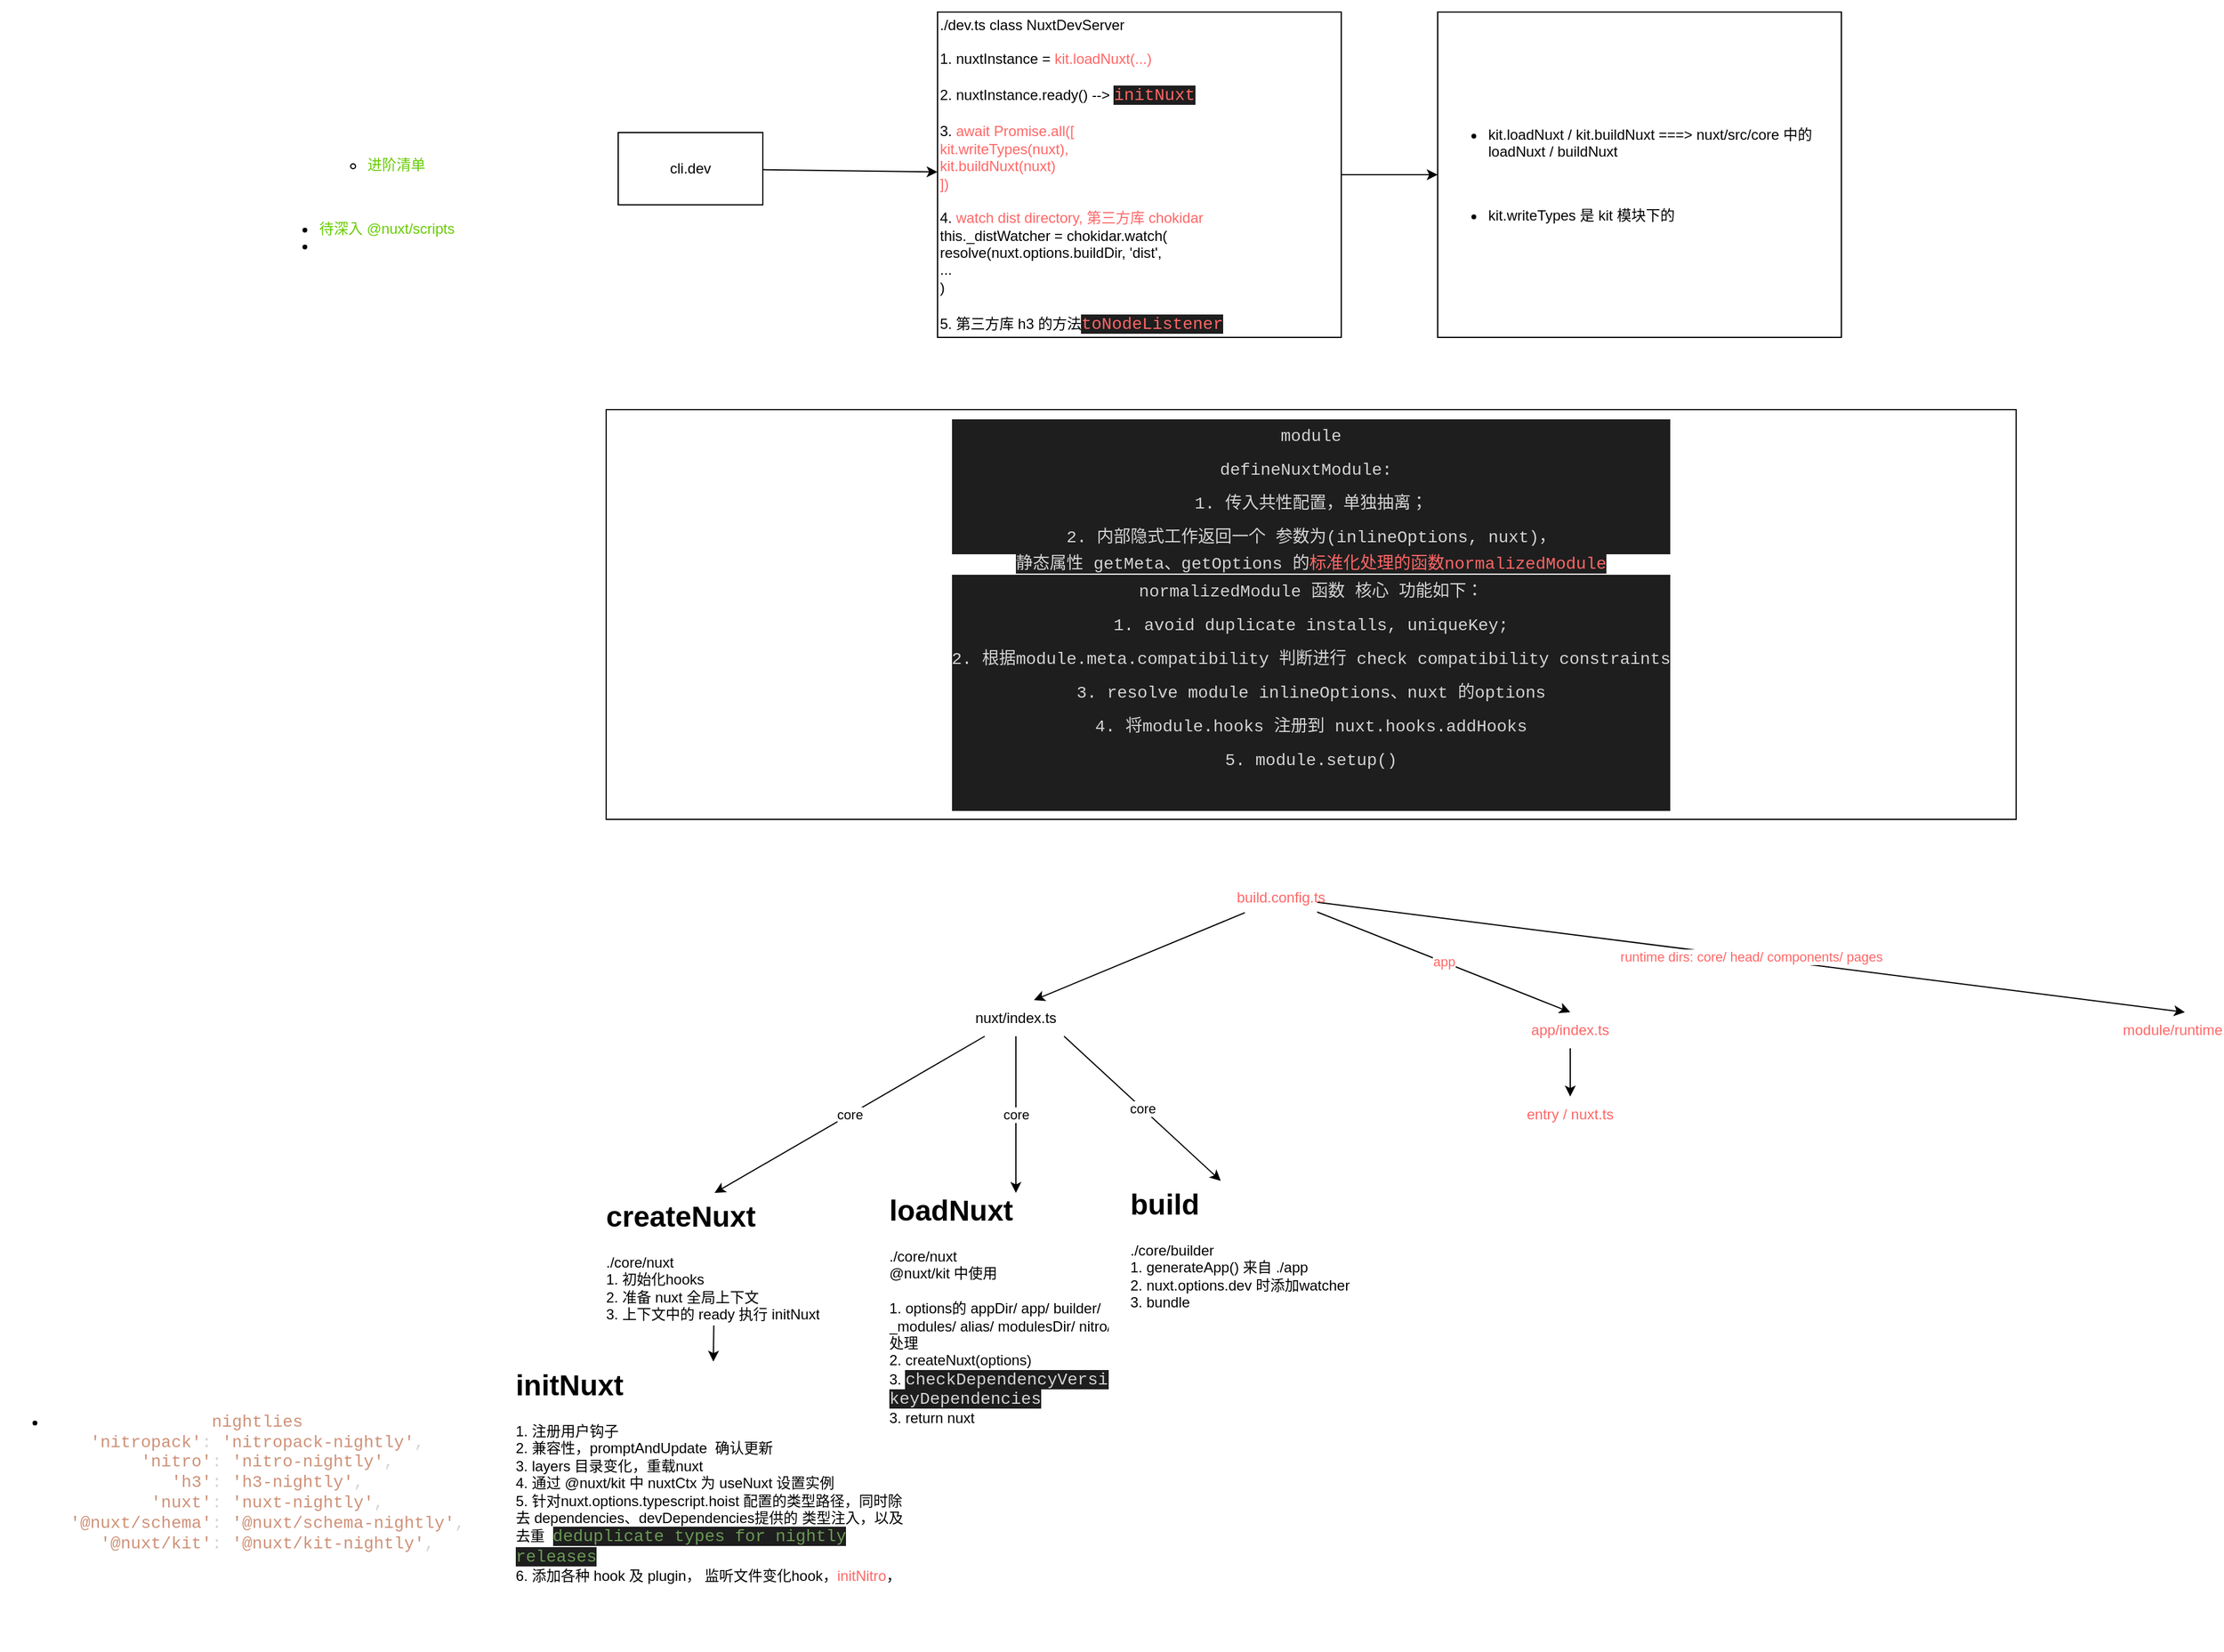 <mxfile>
    <diagram id="Mvq47Znp77yn4hpHZeEB" name="Page-1">
        <mxGraphModel dx="1620" dy="1503" grid="1" gridSize="10" guides="1" tooltips="1" connect="1" arrows="1" fold="1" page="1" pageScale="1" pageWidth="850" pageHeight="1100" math="0" shadow="0">
            <root>
                <mxCell id="0"/>
                <mxCell id="1" parent="0"/>
                <mxCell id="4" value="core" style="edgeStyle=none;html=1;" parent="1" source="3" edge="1">
                    <mxGeometry relative="1" as="geometry">
                        <mxPoint x="100" y="110" as="targetPoint"/>
                    </mxGeometry>
                </mxCell>
                <mxCell id="14" value="core" style="edgeStyle=none;html=1;" parent="1" source="3" edge="1">
                    <mxGeometry relative="1" as="geometry">
                        <mxPoint x="350" y="110" as="targetPoint"/>
                        <Array as="points">
                            <mxPoint x="350" y="40"/>
                        </Array>
                    </mxGeometry>
                </mxCell>
                <mxCell id="3" value="nuxt/index.ts" style="text;html=1;strokeColor=none;fillColor=none;align=center;verticalAlign=middle;whiteSpace=wrap;rounded=0;" parent="1" vertex="1">
                    <mxGeometry x="320" y="-50" width="60" height="30" as="geometry"/>
                </mxCell>
                <mxCell id="7" value="" style="edgeStyle=none;html=1;" parent="1" source="5" target="6" edge="1">
                    <mxGeometry relative="1" as="geometry"/>
                </mxCell>
                <mxCell id="5" value="&lt;h1&gt;createNuxt&lt;/h1&gt;&lt;div&gt;./core/nuxt&lt;/div&gt;&lt;div&gt;1. 初始化hooks&lt;/div&gt;&lt;div&gt;2. 准备 nuxt 全局上下文&lt;/div&gt;&lt;div&gt;3. 上下文中的 ready 执行 initNuxt&lt;/div&gt;" style="text;html=1;strokeColor=none;fillColor=none;spacing=5;spacingTop=-20;whiteSpace=wrap;overflow=hidden;rounded=0;" parent="1" vertex="1">
                    <mxGeometry x="5" y="110" width="190" height="110" as="geometry"/>
                </mxCell>
                <mxCell id="6" value="&lt;h1&gt;&lt;span style=&quot;background-color: initial;&quot;&gt;initNuxt&lt;/span&gt;&lt;/h1&gt;&lt;div&gt;&lt;span style=&quot;background-color: initial;&quot;&gt;1. 注册用户钩子&lt;/span&gt;&lt;/div&gt;&lt;div&gt;&lt;span style=&quot;background-color: initial;&quot;&gt;2. 兼容性，promptAndUpdate&amp;nbsp; 确认更新&lt;/span&gt;&lt;/div&gt;&lt;div&gt;3. layers 目录变化，重载nuxt&lt;/div&gt;&lt;div&gt;4. 通过 @nuxt/kit 中 nuxtCtx 为 useNuxt 设置实例&lt;/div&gt;&lt;div&gt;5. 针对nuxt.options.typescript.hoist 配置的类型路径，同时除去 dependencies、devDependencies提供的 类型注入，以及 去重&amp;nbsp;&amp;nbsp;&lt;span style=&quot;color: rgb(106, 153, 85); background-color: rgb(30, 30, 30); font-family: Gabriala, Consolas, &amp;quot;Courier New&amp;quot;, monospace; font-size: 14px;&quot;&gt;deduplicate types for nightly releases&lt;/span&gt;&lt;span style=&quot;background-color: initial;&quot;&gt;&amp;nbsp;&lt;/span&gt;&lt;br&gt;&lt;/div&gt;&lt;div&gt;6. 添加各种 hook 及 plugin， 监听文件变化hook，&lt;font color=&quot;#ff6666&quot;&gt;initNitro&lt;/font&gt;，&lt;/div&gt;&lt;div&gt;&lt;br&gt;&lt;/div&gt;&lt;div&gt;&lt;br&gt;&lt;/div&gt;" style="text;html=1;strokeColor=none;fillColor=none;spacing=5;spacingTop=-20;whiteSpace=wrap;overflow=hidden;rounded=0;" parent="1" vertex="1">
                    <mxGeometry x="-70" y="250" width="335" height="240" as="geometry"/>
                </mxCell>
                <mxCell id="13" value="&lt;ul style=&quot;font-size: 12px; font-weight: 400; text-align: left;&quot;&gt;&lt;li&gt;&lt;div style=&quot;color: rgb(212, 212, 212); font-family: Gabriala, Consolas, &amp;quot;Courier New&amp;quot;, monospace; font-size: 14px; text-align: center;&quot;&gt;&lt;span style=&quot;color: rgb(206, 145, 120);&quot;&gt;nightlies&lt;/span&gt;&lt;/div&gt;&lt;div style=&quot;color: rgb(212, 212, 212); font-family: Gabriala, Consolas, &amp;quot;Courier New&amp;quot;, monospace; font-size: 14px; text-align: center;&quot;&gt;&lt;span style=&quot;color: rgb(206, 145, 120);&quot;&gt;'nitropack'&lt;/span&gt;:&amp;nbsp;&lt;span style=&quot;color: rgb(206, 145, 120);&quot;&gt;'nitropack-nightly'&lt;/span&gt;,&lt;/div&gt;&lt;div style=&quot;color: rgb(212, 212, 212); font-family: Gabriala, Consolas, &amp;quot;Courier New&amp;quot;, monospace; font-size: 14px; text-align: center;&quot;&gt;&amp;nbsp;&amp;nbsp;&lt;span style=&quot;color: rgb(206, 145, 120);&quot;&gt;'nitro'&lt;/span&gt;:&amp;nbsp;&lt;span style=&quot;color: rgb(206, 145, 120);&quot;&gt;'nitro-nightly'&lt;/span&gt;,&lt;/div&gt;&lt;div style=&quot;color: rgb(212, 212, 212); font-family: Gabriala, Consolas, &amp;quot;Courier New&amp;quot;, monospace; font-size: 14px; text-align: center;&quot;&gt;&amp;nbsp;&amp;nbsp;&lt;span style=&quot;color: rgb(206, 145, 120);&quot;&gt;'h3'&lt;/span&gt;:&amp;nbsp;&lt;span style=&quot;color: rgb(206, 145, 120);&quot;&gt;'h3-nightly'&lt;/span&gt;,&lt;/div&gt;&lt;div style=&quot;color: rgb(212, 212, 212); font-family: Gabriala, Consolas, &amp;quot;Courier New&amp;quot;, monospace; font-size: 14px; text-align: center;&quot;&gt;&amp;nbsp;&amp;nbsp;&lt;span style=&quot;color: rgb(206, 145, 120);&quot;&gt;'nuxt'&lt;/span&gt;:&amp;nbsp;&lt;span style=&quot;color: rgb(206, 145, 120);&quot;&gt;'nuxt-nightly'&lt;/span&gt;,&lt;/div&gt;&lt;div style=&quot;color: rgb(212, 212, 212); font-family: Gabriala, Consolas, &amp;quot;Courier New&amp;quot;, monospace; font-size: 14px; text-align: center;&quot;&gt;&amp;nbsp;&amp;nbsp;&lt;span style=&quot;color: rgb(206, 145, 120);&quot;&gt;'@nuxt/schema'&lt;/span&gt;:&amp;nbsp;&lt;span style=&quot;color: rgb(206, 145, 120);&quot;&gt;'@nuxt/schema-nightly'&lt;/span&gt;,&lt;/div&gt;&lt;div style=&quot;color: rgb(212, 212, 212); font-family: Gabriala, Consolas, &amp;quot;Courier New&amp;quot;, monospace; font-size: 14px; text-align: center;&quot;&gt;&amp;nbsp;&amp;nbsp;&lt;span style=&quot;color: rgb(206, 145, 120);&quot;&gt;'@nuxt/kit'&lt;/span&gt;:&amp;nbsp;&lt;span style=&quot;color: rgb(206, 145, 120);&quot;&gt;'@nuxt/kit-nightly'&lt;/span&gt;,&lt;/div&gt;&lt;/li&gt;&lt;/ul&gt;" style="text;strokeColor=none;fillColor=none;html=1;fontSize=24;fontStyle=1;verticalAlign=middle;align=center;" parent="1" vertex="1">
                    <mxGeometry x="-490" y="280" width="380" height="140" as="geometry"/>
                </mxCell>
                <mxCell id="20" value="f" style="endArrow=classic;html=1;" parent="1" edge="1">
                    <mxGeometry relative="1" as="geometry">
                        <mxPoint x="390" y="-20" as="sourcePoint"/>
                        <mxPoint x="520" y="100" as="targetPoint"/>
                        <Array as="points"/>
                    </mxGeometry>
                </mxCell>
                <mxCell id="21" value="core" style="edgeLabel;resizable=0;html=1;align=center;verticalAlign=middle;" parent="20" connectable="0" vertex="1">
                    <mxGeometry relative="1" as="geometry"/>
                </mxCell>
                <mxCell id="22" value="&lt;h1&gt;loadNuxt&lt;/h1&gt;&lt;div&gt;./core/nuxt&lt;/div&gt;&lt;div&gt;@nuxt/kit 中使用&lt;/div&gt;&lt;div&gt;&lt;br&gt;&lt;/div&gt;&lt;div&gt;1. options的 appDir/ app/ builder/ _modules/ alias/ modulesDir/ nitro/ 的处理&lt;/div&gt;&lt;div&gt;2. createNuxt(options)&lt;/div&gt;&lt;div&gt;3.&amp;nbsp;&lt;span style=&quot;background-color: rgb(30, 30, 30); color: rgb(212, 212, 212); font-family: Gabriala, Consolas, &amp;quot;Courier New&amp;quot;, monospace; font-size: 14px;&quot;&gt;checkDependencyVersion,&lt;/span&gt;&lt;/div&gt;&lt;div&gt;&lt;span style=&quot;background-color: rgb(30, 30, 30); color: rgb(212, 212, 212); font-family: Gabriala, Consolas, &amp;quot;Courier New&amp;quot;, monospace; font-size: 14px;&quot;&gt;keyDependencies&lt;/span&gt;&lt;/div&gt;&lt;div&gt;3. return nuxt&lt;/div&gt;" style="text;html=1;strokeColor=none;fillColor=none;spacing=5;spacingTop=-20;whiteSpace=wrap;overflow=hidden;rounded=0;" parent="1" vertex="1">
                    <mxGeometry x="240" y="105" width="190" height="205" as="geometry"/>
                </mxCell>
                <mxCell id="23" value="&lt;h1&gt;build&lt;/h1&gt;&lt;div&gt;./core/builder&lt;/div&gt;&lt;div&gt;1. generateApp() 来自 ./app&lt;/div&gt;&lt;div&gt;2. nuxt.options.dev 时添加watcher&lt;/div&gt;&lt;div&gt;3. bundle&lt;/div&gt;" style="text;html=1;strokeColor=none;fillColor=none;spacing=5;spacingTop=-20;whiteSpace=wrap;overflow=hidden;rounded=0;" parent="1" vertex="1">
                    <mxGeometry x="440" y="100" width="220" height="120" as="geometry"/>
                </mxCell>
                <mxCell id="25" style="edgeStyle=none;html=1;entryX=0.75;entryY=0;entryDx=0;entryDy=0;fontColor=#FF6666;" parent="1" source="24" target="3" edge="1">
                    <mxGeometry relative="1" as="geometry"/>
                </mxCell>
                <mxCell id="26" value="app" style="edgeStyle=none;html=1;fontColor=#FF6666;" parent="1" source="24" edge="1">
                    <mxGeometry relative="1" as="geometry">
                        <mxPoint x="810" y="-40" as="targetPoint"/>
                    </mxGeometry>
                </mxCell>
                <mxCell id="27" value="runtime dirs: core/ head/ components/ pages" style="edgeStyle=none;html=1;fontColor=#FF6666;" parent="1" source="24" edge="1">
                    <mxGeometry relative="1" as="geometry">
                        <mxPoint x="1320" y="-40" as="targetPoint"/>
                    </mxGeometry>
                </mxCell>
                <mxCell id="24" value="build.config.ts" style="text;html=1;strokeColor=none;fillColor=none;align=center;verticalAlign=middle;whiteSpace=wrap;rounded=0;fontColor=#FF6666;" parent="1" vertex="1">
                    <mxGeometry x="540" y="-150" width="60" height="30" as="geometry"/>
                </mxCell>
                <mxCell id="32" value="" style="edgeStyle=none;html=1;fontColor=#FF6666;" parent="1" source="28" target="31" edge="1">
                    <mxGeometry relative="1" as="geometry"/>
                </mxCell>
                <mxCell id="28" value="app/index.ts" style="text;html=1;strokeColor=none;fillColor=none;align=center;verticalAlign=middle;whiteSpace=wrap;rounded=0;fontColor=#FF6666;" parent="1" vertex="1">
                    <mxGeometry x="780" y="-40" width="60" height="30" as="geometry"/>
                </mxCell>
                <mxCell id="30" value="module/runtime" style="text;html=1;strokeColor=none;fillColor=none;align=center;verticalAlign=middle;whiteSpace=wrap;rounded=0;fontColor=#FF6666;" parent="1" vertex="1">
                    <mxGeometry x="1280" y="-40" width="60" height="30" as="geometry"/>
                </mxCell>
                <mxCell id="31" value="entry / nuxt.ts" style="text;html=1;strokeColor=none;fillColor=none;align=center;verticalAlign=middle;whiteSpace=wrap;rounded=0;fontColor=#FF6666;" parent="1" vertex="1">
                    <mxGeometry x="680" y="30" width="260" height="30" as="geometry"/>
                </mxCell>
                <mxCell id="35" value="" style="edgeStyle=none;html=1;" parent="1" source="33" target="34" edge="1">
                    <mxGeometry relative="1" as="geometry"/>
                </mxCell>
                <mxCell id="33" value="cli.dev" style="rounded=0;whiteSpace=wrap;html=1;" parent="1" vertex="1">
                    <mxGeometry x="20" y="-770" width="120" height="60" as="geometry"/>
                </mxCell>
                <mxCell id="40" value="" style="edgeStyle=none;html=1;fontColor=#FF6666;" parent="1" source="34" target="39" edge="1">
                    <mxGeometry relative="1" as="geometry"/>
                </mxCell>
                <mxCell id="34" value="&lt;span style=&quot;background-color: initial;&quot;&gt;./dev.ts class NuxtDevServer&lt;/span&gt;&lt;br&gt;&lt;br&gt;&lt;span style=&quot;background-color: initial;&quot;&gt;1. nuxtInstance = &lt;font color=&quot;#ff6666&quot;&gt;kit.loadNuxt(...)&lt;/font&gt;&lt;/span&gt;&lt;br&gt;&lt;br&gt;&lt;span style=&quot;background-color: initial;&quot;&gt;2. nuxtInstance.ready() --&amp;gt;&amp;nbsp;&lt;/span&gt;&lt;span style=&quot;background-color: rgb(30, 30, 30); font-family: Gabriala, Consolas, &amp;quot;Courier New&amp;quot;, monospace; font-size: 14px;&quot;&gt;&lt;font color=&quot;#ff6666&quot;&gt;initNuxt&lt;/font&gt;&lt;/span&gt;&lt;span style=&quot;background-color: initial;&quot;&gt;&lt;br&gt;&lt;/span&gt;&lt;br&gt;&lt;span style=&quot;background-color: initial;&quot;&gt;3. &lt;font color=&quot;#ff6666&quot;&gt;await Promise.all([&lt;/font&gt;&lt;/span&gt;&lt;font color=&quot;#ff6666&quot;&gt;&lt;br&gt;&lt;span style=&quot;background-color: initial;&quot;&gt;kit.writeTypes(nuxt),&lt;/span&gt;&lt;br&gt;&lt;span style=&quot;background-color: initial;&quot;&gt;kit.buildNuxt(nuxt)&lt;/span&gt;&lt;br&gt;&lt;/font&gt;&lt;span style=&quot;background-color: initial;&quot;&gt;&lt;font color=&quot;#ff6666&quot;&gt;])&lt;/font&gt;&lt;br&gt;&lt;br&gt;4. &lt;font color=&quot;#ff6666&quot;&gt;watch dist directory, 第三方库 chokidar&lt;/font&gt;&lt;br&gt;this._distWatcher = chokidar.watch(&lt;br&gt;&lt;span style=&quot;&quot;&gt;&#9;&lt;/span&gt;resolve(nuxt.options.buildDir, 'dist',&lt;br&gt;&lt;span style=&quot;&quot;&gt;&#9;&lt;/span&gt;...&lt;br&gt;)&lt;br&gt;&lt;br&gt;5. 第三方库 h3 的方法&lt;/span&gt;&lt;span style=&quot;background-color: rgb(30, 30, 30); font-family: Gabriala, Consolas, &amp;quot;Courier New&amp;quot;, monospace; font-size: 14px;&quot;&gt;&lt;font color=&quot;#ff6666&quot;&gt;toNodeListener&lt;/font&gt;&lt;/span&gt;" style="rounded=0;whiteSpace=wrap;html=1;align=left;" parent="1" vertex="1">
                    <mxGeometry x="285" y="-870" width="335" height="270" as="geometry"/>
                </mxCell>
                <mxCell id="39" value="&lt;ul&gt;&lt;li&gt;kit.loadNuxt / kit.buildNuxt ===&amp;gt; nuxt/src/core 中的 loadNuxt / buildNuxt&lt;/li&gt;&lt;/ul&gt;&lt;br&gt;&lt;ul&gt;&lt;li&gt;kit.writeTypes 是 kit 模块下的&lt;/li&gt;&lt;/ul&gt;" style="rounded=0;whiteSpace=wrap;html=1;align=left;" parent="1" vertex="1">
                    <mxGeometry x="700" y="-870" width="335" height="270" as="geometry"/>
                </mxCell>
                <mxCell id="41" value="&lt;div style=&quot;color: rgb(212, 212, 212); background-color: rgb(30, 30, 30); font-family: Gabriala, Consolas, &amp;quot;Courier New&amp;quot;, monospace; font-size: 14px; line-height: 28px;&quot;&gt;module&lt;/div&gt;&lt;div style=&quot;color: rgb(212, 212, 212); background-color: rgb(30, 30, 30); font-family: Gabriala, Consolas, &amp;quot;Courier New&amp;quot;, monospace; font-size: 14px; line-height: 28px;&quot;&gt;defineNuxtModule:&amp;nbsp;&lt;/div&gt;&lt;div style=&quot;color: rgb(212, 212, 212); background-color: rgb(30, 30, 30); font-family: Gabriala, Consolas, &amp;quot;Courier New&amp;quot;, monospace; font-size: 14px; line-height: 28px;&quot;&gt;1. 传入共性配置，单独抽离；&lt;/div&gt;&lt;div style=&quot;color: rgb(212, 212, 212); background-color: rgb(30, 30, 30); font-family: Gabriala, Consolas, &amp;quot;Courier New&amp;quot;, monospace; font-size: 14px; line-height: 28px;&quot;&gt;2. 内部隐式工作返回一个 参数为&lt;span style=&quot;&quot;&gt;(inlineOptions, nuxt)，&lt;/span&gt;&lt;/div&gt;&lt;span style=&quot;color: rgb(212, 212, 212); font-family: Gabriala, Consolas, &amp;quot;Courier New&amp;quot;, monospace; font-size: 14px; background-color: rgb(30, 30, 30);&quot;&gt;静态属性 getMeta、getOptions 的&lt;/span&gt;&lt;span style=&quot;font-family: Gabriala, Consolas, &amp;quot;Courier New&amp;quot;, monospace; font-size: 14px; background-color: rgb(30, 30, 30);&quot;&gt;标准化处理的函数&lt;/span&gt;&lt;span style=&quot;font-family: Gabriala, Consolas, &amp;quot;Courier New&amp;quot;, monospace; font-size: 14px; background-color: rgb(30, 30, 30);&quot;&gt;normalizedModule&lt;/span&gt;&lt;div style=&quot;color: rgb(212, 212, 212); background-color: rgb(30, 30, 30); font-family: Gabriala, Consolas, &amp;quot;Courier New&amp;quot;, monospace; font-size: 14px; line-height: 28px;&quot;&gt;normalizedModule 函数 核心 功能如下：&lt;/div&gt;&lt;div style=&quot;color: rgb(212, 212, 212); background-color: rgb(30, 30, 30); font-family: Gabriala, Consolas, &amp;quot;Courier New&amp;quot;, monospace; font-size: 14px; line-height: 28px;&quot;&gt;1. avoid duplicate installs, uniqueKey;&lt;/div&gt;&lt;div style=&quot;color: rgb(212, 212, 212); background-color: rgb(30, 30, 30); font-family: Gabriala, Consolas, &amp;quot;Courier New&amp;quot;, monospace; font-size: 14px; line-height: 28px;&quot;&gt;2. 根据module.meta.compatibility 判断进行 check compatibility constraints&lt;/div&gt;&lt;div style=&quot;color: rgb(212, 212, 212); background-color: rgb(30, 30, 30); font-family: Gabriala, Consolas, &amp;quot;Courier New&amp;quot;, monospace; font-size: 14px; line-height: 28px;&quot;&gt;3. resolve module inlineOptions、nuxt 的options&lt;/div&gt;&lt;div style=&quot;color: rgb(212, 212, 212); background-color: rgb(30, 30, 30); font-family: Gabriala, Consolas, &amp;quot;Courier New&amp;quot;, monospace; font-size: 14px; line-height: 28px;&quot;&gt;4. 将module.hooks 注册到 nuxt.hooks.addHooks&lt;/div&gt;&lt;div style=&quot;color: rgb(212, 212, 212); background-color: rgb(30, 30, 30); font-family: Gabriala, Consolas, &amp;quot;Courier New&amp;quot;, monospace; font-size: 14px; line-height: 28px;&quot;&gt;5. module.setup()&lt;/div&gt;&lt;div style=&quot;color: rgb(212, 212, 212); background-color: rgb(30, 30, 30); font-family: Gabriala, Consolas, &amp;quot;Courier New&amp;quot;, monospace; font-size: 14px; line-height: 28px;&quot;&gt;&lt;br&gt;&lt;/div&gt;" style="rounded=0;whiteSpace=wrap;html=1;fontColor=#FF6666;fillColor=default;" parent="1" vertex="1">
                    <mxGeometry x="10" y="-540" width="1170" height="340" as="geometry"/>
                </mxCell>
                <mxCell id="42" value="&lt;ul&gt;&lt;ul&gt;&lt;li&gt;&lt;font color=&quot;#66cc00&quot;&gt;进阶清单&lt;/font&gt;&lt;/li&gt;&lt;/ul&gt;&lt;/ul&gt;&lt;div&gt;&lt;font color=&quot;#66cc00&quot;&gt;&lt;br&gt;&lt;/font&gt;&lt;/div&gt;&lt;ul&gt;&lt;li&gt;&lt;font color=&quot;#66cc00&quot;&gt;待深入 @nuxt/scripts&lt;/font&gt;&lt;/li&gt;&lt;li&gt;&lt;br&gt;&lt;/li&gt;&lt;/ul&gt;" style="text;strokeColor=none;fillColor=none;html=1;whiteSpace=wrap;verticalAlign=middle;overflow=hidden;" vertex="1" parent="1">
                    <mxGeometry x="-270" y="-880" width="230" height="340" as="geometry"/>
                </mxCell>
            </root>
        </mxGraphModel>
    </diagram>
</mxfile>